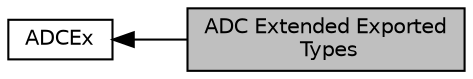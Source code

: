 digraph "ADC Extended Exported Types"
{
  edge [fontname="Helvetica",fontsize="10",labelfontname="Helvetica",labelfontsize="10"];
  node [fontname="Helvetica",fontsize="10",shape=box];
  rankdir=LR;
  Node2 [label="ADCEx",height=0.2,width=0.4,color="black", fillcolor="white", style="filled",URL="$group__ADCEx.html",tooltip="ADC Extended HAL module driver."];
  Node1 [label="ADC Extended Exported\l Types",height=0.2,width=0.4,color="black", fillcolor="grey75", style="filled", fontcolor="black",tooltip=" "];
  Node2->Node1 [shape=plaintext, dir="back", style="solid"];
}
